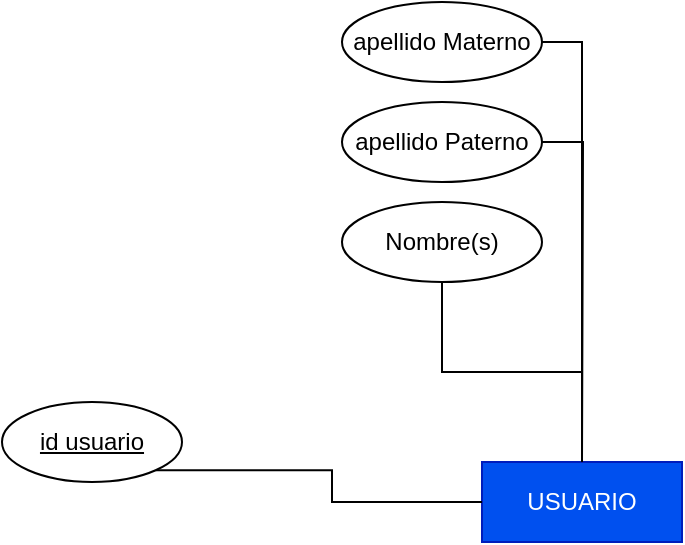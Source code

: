 <mxfile version="24.0.2" type="github">
  <diagram name="Página-1" id="xOGlx9wrVKlM_IaVqtvv">
    <mxGraphModel dx="880" dy="1603" grid="1" gridSize="10" guides="1" tooltips="1" connect="1" arrows="1" fold="1" page="1" pageScale="1" pageWidth="827" pageHeight="1169" math="0" shadow="0">
      <root>
        <mxCell id="0" />
        <mxCell id="1" parent="0" />
        <mxCell id="1jJgLkXf3SbzHpDc5pvZ-1" value="&lt;font style=&quot;vertical-align: inherit;&quot;&gt;&lt;font style=&quot;vertical-align: inherit;&quot;&gt;&lt;font style=&quot;vertical-align: inherit;&quot;&gt;&lt;font style=&quot;vertical-align: inherit;&quot;&gt;USUARIO&lt;/font&gt;&lt;/font&gt;&lt;/font&gt;&lt;/font&gt;" style="whiteSpace=wrap;html=1;align=center;fillColor=#0050ef;strokeColor=#001DBC;fontColor=#ffffff;" vertex="1" parent="1">
          <mxGeometry x="360" y="210" width="100" height="40" as="geometry" />
        </mxCell>
        <mxCell id="1jJgLkXf3SbzHpDc5pvZ-3" style="edgeStyle=orthogonalEdgeStyle;rounded=0;orthogonalLoop=1;jettySize=auto;html=1;exitX=1;exitY=1;exitDx=0;exitDy=0;entryX=0;entryY=0.5;entryDx=0;entryDy=0;strokeColor=default;endArrow=none;endFill=0;" edge="1" parent="1" source="1jJgLkXf3SbzHpDc5pvZ-2" target="1jJgLkXf3SbzHpDc5pvZ-1">
          <mxGeometry relative="1" as="geometry" />
        </mxCell>
        <mxCell id="1jJgLkXf3SbzHpDc5pvZ-2" value="&lt;font style=&quot;vertical-align: inherit;&quot;&gt;&lt;font style=&quot;vertical-align: inherit;&quot;&gt;&lt;font style=&quot;vertical-align: inherit;&quot;&gt;&lt;font style=&quot;vertical-align: inherit;&quot;&gt;id usuario&lt;/font&gt;&lt;/font&gt;&lt;/font&gt;&lt;/font&gt;" style="ellipse;whiteSpace=wrap;html=1;align=center;fontStyle=4;strokeWidth=1;" vertex="1" parent="1">
          <mxGeometry x="120" y="180" width="90" height="40" as="geometry" />
        </mxCell>
        <mxCell id="1jJgLkXf3SbzHpDc5pvZ-5" style="edgeStyle=orthogonalEdgeStyle;rounded=0;orthogonalLoop=1;jettySize=auto;html=1;exitX=0.5;exitY=1;exitDx=0;exitDy=0;entryX=0.5;entryY=0;entryDx=0;entryDy=0;endArrow=none;endFill=0;" edge="1" parent="1" source="1jJgLkXf3SbzHpDc5pvZ-4" target="1jJgLkXf3SbzHpDc5pvZ-1">
          <mxGeometry relative="1" as="geometry" />
        </mxCell>
        <mxCell id="1jJgLkXf3SbzHpDc5pvZ-4" value="Nombre(s)" style="ellipse;whiteSpace=wrap;html=1;align=center;" vertex="1" parent="1">
          <mxGeometry x="290" y="80" width="100" height="40" as="geometry" />
        </mxCell>
        <mxCell id="1jJgLkXf3SbzHpDc5pvZ-7" style="edgeStyle=orthogonalEdgeStyle;rounded=0;orthogonalLoop=1;jettySize=auto;html=1;exitX=1;exitY=0.5;exitDx=0;exitDy=0;endArrow=none;endFill=0;" edge="1" parent="1" source="1jJgLkXf3SbzHpDc5pvZ-6">
          <mxGeometry relative="1" as="geometry">
            <mxPoint x="410" y="210" as="targetPoint" />
          </mxGeometry>
        </mxCell>
        <mxCell id="1jJgLkXf3SbzHpDc5pvZ-6" value="apellido Paterno" style="ellipse;whiteSpace=wrap;html=1;align=center;" vertex="1" parent="1">
          <mxGeometry x="290" y="30" width="100" height="40" as="geometry" />
        </mxCell>
        <mxCell id="1jJgLkXf3SbzHpDc5pvZ-9" style="edgeStyle=orthogonalEdgeStyle;rounded=0;orthogonalLoop=1;jettySize=auto;html=1;exitX=1;exitY=0.5;exitDx=0;exitDy=0;entryX=0.5;entryY=0;entryDx=0;entryDy=0;endArrow=none;endFill=0;" edge="1" parent="1" source="1jJgLkXf3SbzHpDc5pvZ-8" target="1jJgLkXf3SbzHpDc5pvZ-1">
          <mxGeometry relative="1" as="geometry" />
        </mxCell>
        <mxCell id="1jJgLkXf3SbzHpDc5pvZ-8" value="apellido Materno" style="ellipse;whiteSpace=wrap;html=1;align=center;" vertex="1" parent="1">
          <mxGeometry x="290" y="-20" width="100" height="40" as="geometry" />
        </mxCell>
      </root>
    </mxGraphModel>
  </diagram>
</mxfile>
